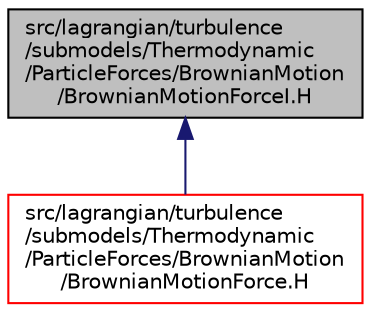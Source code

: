 digraph "src/lagrangian/turbulence/submodels/Thermodynamic/ParticleForces/BrownianMotion/BrownianMotionForceI.H"
{
  bgcolor="transparent";
  edge [fontname="Helvetica",fontsize="10",labelfontname="Helvetica",labelfontsize="10"];
  node [fontname="Helvetica",fontsize="10",shape=record];
  Node1 [label="src/lagrangian/turbulence\l/submodels/Thermodynamic\l/ParticleForces/BrownianMotion\l/BrownianMotionForceI.H",height=0.2,width=0.4,color="black", fillcolor="grey75", style="filled" fontcolor="black"];
  Node1 -> Node2 [dir="back",color="midnightblue",fontsize="10",style="solid",fontname="Helvetica"];
  Node2 [label="src/lagrangian/turbulence\l/submodels/Thermodynamic\l/ParticleForces/BrownianMotion\l/BrownianMotionForce.H",height=0.2,width=0.4,color="red",URL="$BrownianMotionForce_8H.html"];
}
